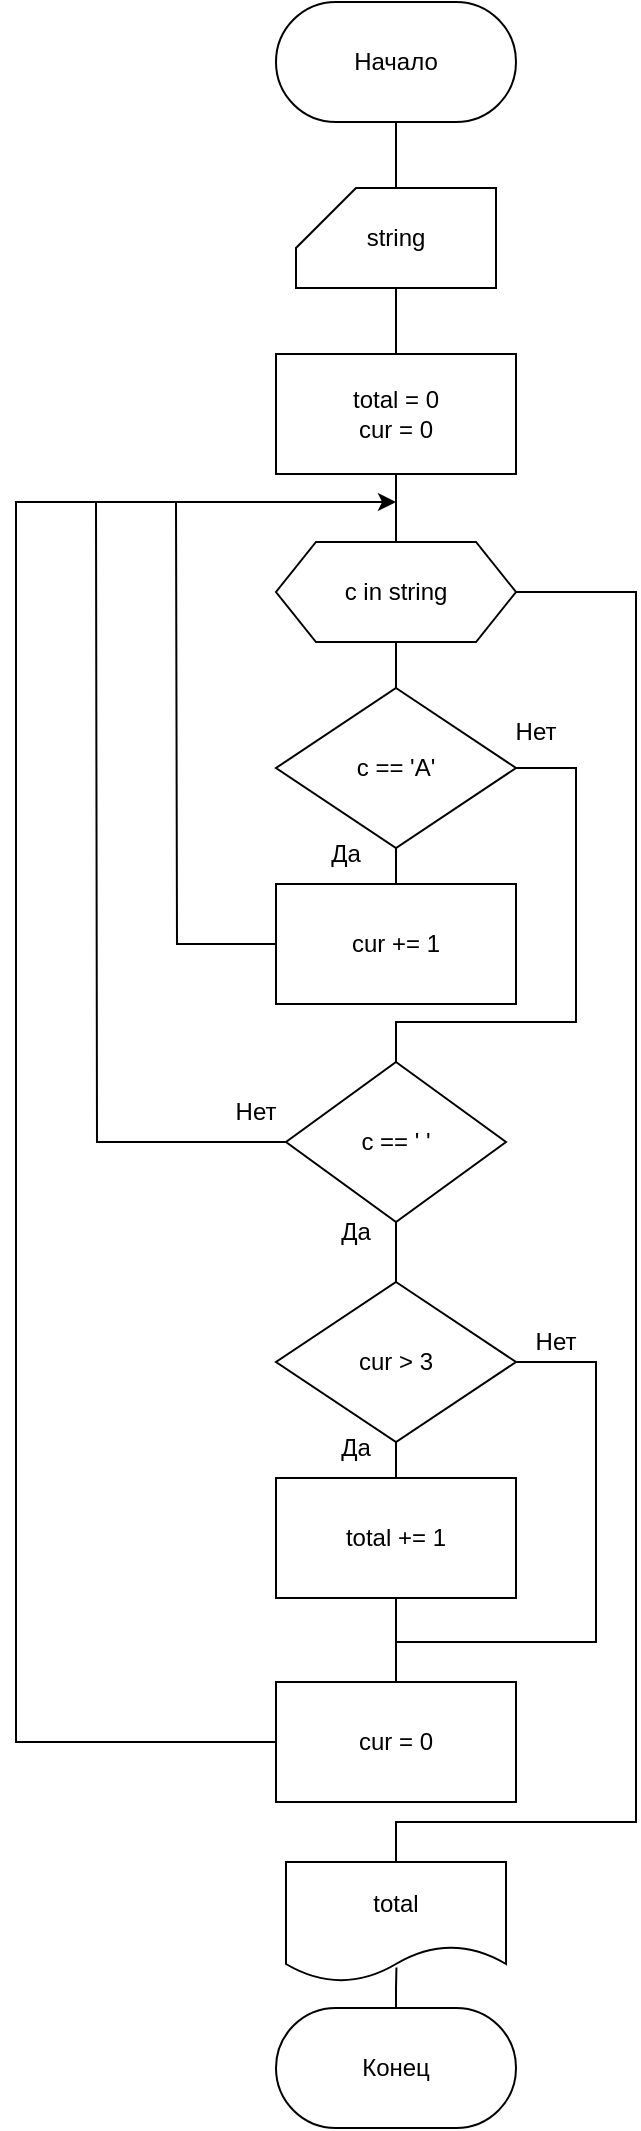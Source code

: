 <mxfile version="21.0.6" type="device"><diagram id="UMxQCVmpAj9n7GB5f670" name="Страница 1"><mxGraphModel dx="1259" dy="696" grid="1" gridSize="10" guides="1" tooltips="1" connect="1" arrows="1" fold="1" page="1" pageScale="1" pageWidth="827" pageHeight="1169" math="0" shadow="0"><root><mxCell id="0"/><mxCell id="1" parent="0"/><mxCell id="R-zG8lw-cExaNZo4OxZl-13" value="" style="edgeStyle=orthogonalEdgeStyle;rounded=0;orthogonalLoop=1;jettySize=auto;html=1;endArrow=none;endFill=0;" parent="1" source="R-zG8lw-cExaNZo4OxZl-1" target="R-zG8lw-cExaNZo4OxZl-12" edge="1"><mxGeometry relative="1" as="geometry"/></mxCell><mxCell id="R-zG8lw-cExaNZo4OxZl-1" value="Начало" style="rounded=1;whiteSpace=wrap;html=1;arcSize=50;" parent="1" vertex="1"><mxGeometry x="170" y="20" width="120" height="60" as="geometry"/></mxCell><mxCell id="R-zG8lw-cExaNZo4OxZl-33" style="edgeStyle=orthogonalEdgeStyle;rounded=0;orthogonalLoop=1;jettySize=auto;html=1;exitX=0.5;exitY=0;exitDx=0;exitDy=0;entryX=0.502;entryY=0.879;entryDx=0;entryDy=0;entryPerimeter=0;endArrow=none;endFill=0;startArrow=none;startFill=0;" parent="1" source="R-zG8lw-cExaNZo4OxZl-2" target="R-zG8lw-cExaNZo4OxZl-11" edge="1"><mxGeometry relative="1" as="geometry"><Array as="points"><mxPoint x="230" y="1013"/><mxPoint x="230" y="1013"/></Array></mxGeometry></mxCell><mxCell id="R-zG8lw-cExaNZo4OxZl-2" value="Конец" style="rounded=1;whiteSpace=wrap;html=1;arcSize=50;" parent="1" vertex="1"><mxGeometry x="170" y="1023" width="120" height="60" as="geometry"/></mxCell><mxCell id="R-zG8lw-cExaNZo4OxZl-17" style="edgeStyle=orthogonalEdgeStyle;rounded=0;orthogonalLoop=1;jettySize=auto;html=1;entryX=0.5;entryY=0;entryDx=0;entryDy=0;endArrow=none;endFill=0;" parent="1" source="R-zG8lw-cExaNZo4OxZl-3" target="R-zG8lw-cExaNZo4OxZl-4" edge="1"><mxGeometry relative="1" as="geometry"/></mxCell><mxCell id="R-zG8lw-cExaNZo4OxZl-3" value="total = 0&lt;br&gt;cur = 0" style="rounded=0;whiteSpace=wrap;html=1;" parent="1" vertex="1"><mxGeometry x="170" y="196" width="120" height="60" as="geometry"/></mxCell><mxCell id="R-zG8lw-cExaNZo4OxZl-18" value="" style="edgeStyle=orthogonalEdgeStyle;rounded=0;orthogonalLoop=1;jettySize=auto;html=1;endArrow=none;endFill=0;" parent="1" source="R-zG8lw-cExaNZo4OxZl-4" target="R-zG8lw-cExaNZo4OxZl-5" edge="1"><mxGeometry relative="1" as="geometry"/></mxCell><mxCell id="R-zG8lw-cExaNZo4OxZl-30" style="edgeStyle=orthogonalEdgeStyle;rounded=0;orthogonalLoop=1;jettySize=auto;html=1;exitX=1;exitY=0.5;exitDx=0;exitDy=0;entryX=0.5;entryY=0;entryDx=0;entryDy=0;endArrow=none;endFill=0;" parent="1" source="R-zG8lw-cExaNZo4OxZl-4" target="R-zG8lw-cExaNZo4OxZl-11" edge="1"><mxGeometry relative="1" as="geometry"><Array as="points"><mxPoint x="350" y="315"/><mxPoint x="350" y="930"/><mxPoint x="230" y="930"/></Array></mxGeometry></mxCell><mxCell id="R-zG8lw-cExaNZo4OxZl-4" value="c in string" style="shape=hexagon;perimeter=hexagonPerimeter2;whiteSpace=wrap;html=1;fixedSize=1;" parent="1" vertex="1"><mxGeometry x="170" y="290" width="120" height="50" as="geometry"/></mxCell><mxCell id="R-zG8lw-cExaNZo4OxZl-19" value="" style="edgeStyle=orthogonalEdgeStyle;rounded=0;orthogonalLoop=1;jettySize=auto;html=1;endArrow=none;endFill=0;" parent="1" source="R-zG8lw-cExaNZo4OxZl-5" target="R-zG8lw-cExaNZo4OxZl-7" edge="1"><mxGeometry relative="1" as="geometry"/></mxCell><mxCell id="R-zG8lw-cExaNZo4OxZl-20" style="edgeStyle=orthogonalEdgeStyle;rounded=0;orthogonalLoop=1;jettySize=auto;html=1;entryX=0.5;entryY=0;entryDx=0;entryDy=0;endArrow=none;endFill=0;" parent="1" source="R-zG8lw-cExaNZo4OxZl-5" target="R-zG8lw-cExaNZo4OxZl-6" edge="1"><mxGeometry relative="1" as="geometry"><Array as="points"><mxPoint x="320" y="403"/><mxPoint x="320" y="530"/><mxPoint x="230" y="530"/></Array></mxGeometry></mxCell><mxCell id="R-zG8lw-cExaNZo4OxZl-5" value="c == 'A'" style="rhombus;whiteSpace=wrap;html=1;" parent="1" vertex="1"><mxGeometry x="170" y="363" width="120" height="80" as="geometry"/></mxCell><mxCell id="R-zG8lw-cExaNZo4OxZl-21" style="edgeStyle=orthogonalEdgeStyle;rounded=0;orthogonalLoop=1;jettySize=auto;html=1;exitX=0.5;exitY=1;exitDx=0;exitDy=0;entryX=0.5;entryY=0;entryDx=0;entryDy=0;endArrow=none;endFill=0;" parent="1" source="R-zG8lw-cExaNZo4OxZl-6" target="R-zG8lw-cExaNZo4OxZl-9" edge="1"><mxGeometry relative="1" as="geometry"/></mxCell><mxCell id="R-zG8lw-cExaNZo4OxZl-29" style="edgeStyle=orthogonalEdgeStyle;rounded=0;orthogonalLoop=1;jettySize=auto;html=1;exitX=0;exitY=0.5;exitDx=0;exitDy=0;endArrow=none;endFill=0;" parent="1" source="R-zG8lw-cExaNZo4OxZl-6" edge="1"><mxGeometry relative="1" as="geometry"><mxPoint x="80" y="270" as="targetPoint"/></mxGeometry></mxCell><mxCell id="R-zG8lw-cExaNZo4OxZl-6" value="c == ' '" style="rhombus;whiteSpace=wrap;html=1;" parent="1" vertex="1"><mxGeometry x="175" y="550" width="110" height="80" as="geometry"/></mxCell><mxCell id="R-zG8lw-cExaNZo4OxZl-28" style="edgeStyle=orthogonalEdgeStyle;rounded=0;orthogonalLoop=1;jettySize=auto;html=1;exitX=0;exitY=0.5;exitDx=0;exitDy=0;endArrow=none;endFill=0;" parent="1" source="R-zG8lw-cExaNZo4OxZl-7" edge="1"><mxGeometry relative="1" as="geometry"><mxPoint x="120" y="270" as="targetPoint"/></mxGeometry></mxCell><mxCell id="R-zG8lw-cExaNZo4OxZl-7" value="cur += 1" style="rounded=0;whiteSpace=wrap;html=1;" parent="1" vertex="1"><mxGeometry x="170" y="461" width="120" height="60" as="geometry"/></mxCell><mxCell id="R-zG8lw-cExaNZo4OxZl-26" style="edgeStyle=orthogonalEdgeStyle;rounded=0;orthogonalLoop=1;jettySize=auto;html=1;exitX=0;exitY=0.5;exitDx=0;exitDy=0;" parent="1" source="R-zG8lw-cExaNZo4OxZl-8" edge="1"><mxGeometry relative="1" as="geometry"><mxPoint x="230" y="270" as="targetPoint"/><Array as="points"><mxPoint x="40" y="890"/><mxPoint x="40" y="270"/></Array></mxGeometry></mxCell><mxCell id="R-zG8lw-cExaNZo4OxZl-8" value="cur = 0" style="rounded=0;whiteSpace=wrap;html=1;" parent="1" vertex="1"><mxGeometry x="170" y="860" width="120" height="60" as="geometry"/></mxCell><mxCell id="R-zG8lw-cExaNZo4OxZl-22" style="edgeStyle=orthogonalEdgeStyle;rounded=0;orthogonalLoop=1;jettySize=auto;html=1;exitX=0.5;exitY=1;exitDx=0;exitDy=0;entryX=0.5;entryY=0;entryDx=0;entryDy=0;endArrow=none;endFill=0;" parent="1" source="R-zG8lw-cExaNZo4OxZl-9" target="R-zG8lw-cExaNZo4OxZl-10" edge="1"><mxGeometry relative="1" as="geometry"/></mxCell><mxCell id="R-zG8lw-cExaNZo4OxZl-23" style="edgeStyle=orthogonalEdgeStyle;rounded=0;orthogonalLoop=1;jettySize=auto;html=1;exitX=1;exitY=0.5;exitDx=0;exitDy=0;entryX=0.5;entryY=0;entryDx=0;entryDy=0;endArrow=none;endFill=0;" parent="1" source="R-zG8lw-cExaNZo4OxZl-9" target="R-zG8lw-cExaNZo4OxZl-8" edge="1"><mxGeometry relative="1" as="geometry"><Array as="points"><mxPoint x="330" y="700"/><mxPoint x="330" y="840"/><mxPoint x="230" y="840"/></Array></mxGeometry></mxCell><mxCell id="R-zG8lw-cExaNZo4OxZl-9" value="cur &amp;gt; 3" style="rhombus;whiteSpace=wrap;html=1;" parent="1" vertex="1"><mxGeometry x="170" y="660" width="120" height="80" as="geometry"/></mxCell><mxCell id="R-zG8lw-cExaNZo4OxZl-25" style="edgeStyle=orthogonalEdgeStyle;rounded=0;orthogonalLoop=1;jettySize=auto;html=1;exitX=0.5;exitY=1;exitDx=0;exitDy=0;entryX=0.5;entryY=0;entryDx=0;entryDy=0;endArrow=none;endFill=0;" parent="1" source="R-zG8lw-cExaNZo4OxZl-10" target="R-zG8lw-cExaNZo4OxZl-8" edge="1"><mxGeometry relative="1" as="geometry"/></mxCell><mxCell id="R-zG8lw-cExaNZo4OxZl-10" value="total += 1" style="rounded=0;whiteSpace=wrap;html=1;" parent="1" vertex="1"><mxGeometry x="170" y="758" width="120" height="60" as="geometry"/></mxCell><mxCell id="R-zG8lw-cExaNZo4OxZl-11" value="total" style="shape=document;whiteSpace=wrap;html=1;boundedLbl=1;" parent="1" vertex="1"><mxGeometry x="175" y="950" width="110" height="60" as="geometry"/></mxCell><mxCell id="R-zG8lw-cExaNZo4OxZl-14" value="" style="edgeStyle=orthogonalEdgeStyle;rounded=0;orthogonalLoop=1;jettySize=auto;html=1;endArrow=none;endFill=0;" parent="1" source="R-zG8lw-cExaNZo4OxZl-12" target="R-zG8lw-cExaNZo4OxZl-3" edge="1"><mxGeometry relative="1" as="geometry"/></mxCell><mxCell id="R-zG8lw-cExaNZo4OxZl-12" value="string" style="shape=card;whiteSpace=wrap;html=1;" parent="1" vertex="1"><mxGeometry x="180" y="113" width="100" height="50" as="geometry"/></mxCell><mxCell id="R-zG8lw-cExaNZo4OxZl-34" value="Да" style="text;html=1;strokeColor=none;fillColor=none;align=center;verticalAlign=middle;whiteSpace=wrap;rounded=0;" parent="1" vertex="1"><mxGeometry x="175" y="431" width="60" height="30" as="geometry"/></mxCell><mxCell id="R-zG8lw-cExaNZo4OxZl-35" value="Да" style="text;html=1;strokeColor=none;fillColor=none;align=center;verticalAlign=middle;whiteSpace=wrap;rounded=0;" parent="1" vertex="1"><mxGeometry x="180" y="620" width="60" height="30" as="geometry"/></mxCell><mxCell id="R-zG8lw-cExaNZo4OxZl-36" value="Да" style="text;html=1;strokeColor=none;fillColor=none;align=center;verticalAlign=middle;whiteSpace=wrap;rounded=0;" parent="1" vertex="1"><mxGeometry x="180" y="728" width="60" height="30" as="geometry"/></mxCell><mxCell id="R-zG8lw-cExaNZo4OxZl-37" value="Нет" style="text;html=1;strokeColor=none;fillColor=none;align=center;verticalAlign=middle;whiteSpace=wrap;rounded=0;" parent="1" vertex="1"><mxGeometry x="270" y="370" width="60" height="30" as="geometry"/></mxCell><mxCell id="R-zG8lw-cExaNZo4OxZl-38" value="Нет" style="text;html=1;strokeColor=none;fillColor=none;align=center;verticalAlign=middle;whiteSpace=wrap;rounded=0;" parent="1" vertex="1"><mxGeometry x="130" y="560" width="60" height="30" as="geometry"/></mxCell><mxCell id="R-zG8lw-cExaNZo4OxZl-39" value="Нет" style="text;html=1;strokeColor=none;fillColor=none;align=center;verticalAlign=middle;whiteSpace=wrap;rounded=0;" parent="1" vertex="1"><mxGeometry x="280" y="675" width="60" height="30" as="geometry"/></mxCell></root></mxGraphModel></diagram></mxfile>